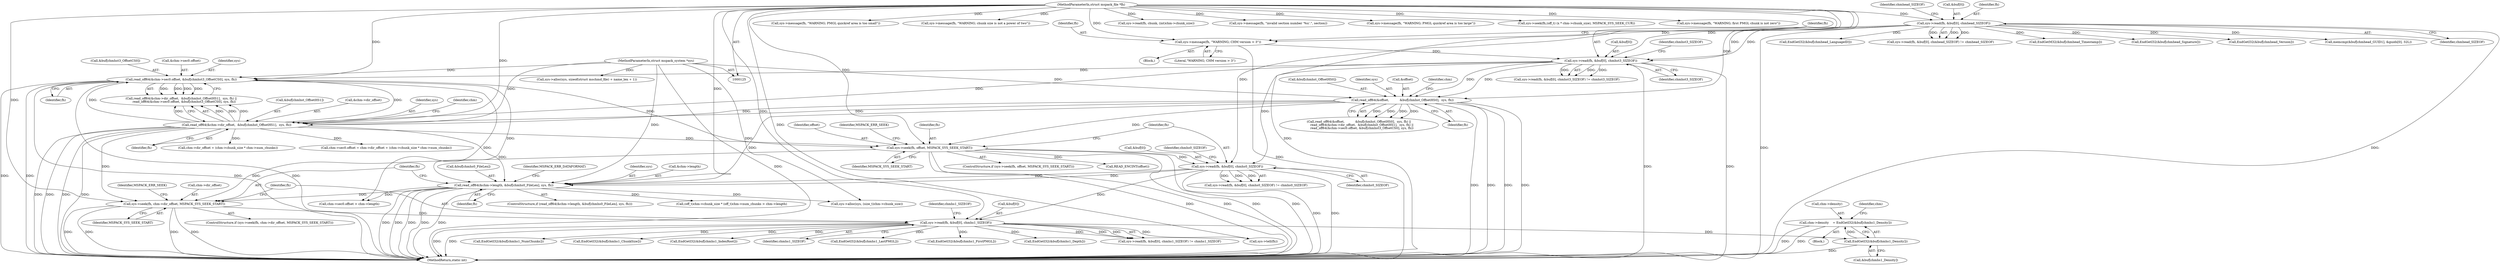 digraph "0_libmspack_2f084136cfe0d05e5bf5703f3e83c6d955234b4d@pointer" {
"1000434" [label="(Call,chm->density    = EndGetI32(&buf[chmhs1_Density]))"];
"1000438" [label="(Call,EndGetI32(&buf[chmhs1_Density]))"];
"1000408" [label="(Call,sys->read(fh, &buf[0], chmhs1_SIZEOF))"];
"1000397" [label="(Call,sys->seek(fh, chm->dir_offset, MSPACK_SYS_SEEK_START))"];
"1000382" [label="(Call,read_off64(&chm->length, &buf[chmhs0_FileLen], sys, fh))"];
"1000370" [label="(Call,sys->read(fh, &buf[0], chmhs0_SIZEOF))"];
"1000361" [label="(Call,sys->seek(fh, offset, MSPACK_SYS_SEEK_START))"];
"1000344" [label="(Call,read_off64(&chm->sec0.offset, &buf[chmhst3_OffsetCS0], sys, fh))"];
"1000310" [label="(Call,sys->read(fh, &buf[0], chmhst3_SIZEOF))"];
"1000305" [label="(Call,sys->message(fh, \"WARNING; CHM version > 3\"))"];
"1000233" [label="(Call,sys->read(fh, &buf[0], chmhead_SIZEOF))"];
"1000127" [label="(MethodParameterIn,struct mspack_file *fh)"];
"1000333" [label="(Call,read_off64(&chm->dir_offset,  &buf[chmhst_OffsetHS1],  sys, fh))"];
"1000323" [label="(Call,read_off64(&offset,           &buf[chmhst_OffsetHS0],  sys, fh))"];
"1000126" [label="(MethodParameterIn,struct mspack_system *sys)"];
"1000483" [label="(Call,EndGetI32(&buf[chmhs1_LastPMGL]))"];
"1000397" [label="(Call,sys->seek(fh, chm->dir_offset, MSPACK_SYS_SEEK_START))"];
"1000415" [label="(Identifier,chmhs1_SIZEOF)"];
"1000790" [label="(Call,READ_ENCINT(offset))"];
"1000364" [label="(Identifier,MSPACK_SYS_SEEK_START)"];
"1000408" [label="(Call,sys->read(fh, &buf[0], chmhs1_SIZEOF))"];
"1000376" [label="(Identifier,chmhs0_SIZEOF)"];
"1000348" [label="(Identifier,chm)"];
"1000474" [label="(Call,EndGetI32(&buf[chmhs1_FirstPMGL]))"];
"1000326" [label="(Call,&buf[chmhst_OffsetHS0])"];
"1000307" [label="(Literal,\"WARNING; CHM version > 3\")"];
"1000316" [label="(Identifier,chmhst3_SIZEOF)"];
"1000356" [label="(Identifier,fh)"];
"1000726" [label="(Call,sys->message(fh, \"WARNING; PMGL quickref area is too small\"))"];
"1000410" [label="(Call,&buf[0])"];
"1000370" [label="(Call,sys->read(fh, &buf[0], chmhs0_SIZEOF))"];
"1000361" [label="(Call,sys->seek(fh, offset, MSPACK_SYS_SEEK_START))"];
"1000363" [label="(Identifier,offset)"];
"1000344" [label="(Call,read_off64(&chm->sec0.offset, &buf[chmhst3_OffsetCS0], sys, fh))"];
"1000586" [label="(Call,sys->message(fh, \"WARNING; chunk size is not a power of two\"))"];
"1000330" [label="(Identifier,sys)"];
"1000392" [label="(Identifier,fh)"];
"1000435" [label="(Call,chm->density)"];
"1000371" [label="(Identifier,fh)"];
"1000405" [label="(Identifier,MSPACK_ERR_SEEK)"];
"1000447" [label="(Call,EndGetI32(&buf[chmhs1_Depth]))"];
"1000338" [label="(Call,&buf[chmhst_OffsetHS1])"];
"1000322" [label="(Call,read_off64(&offset,           &buf[chmhst_OffsetHS0],  sys, fh) ||\n      read_off64(&chm->dir_offset,  &buf[chmhst_OffsetHS1],  sys, fh) ||\n      read_off64(&chm->sec0.offset, &buf[chmhst3_OffsetCS0], sys, fh))"];
"1000690" [label="(Call,sys->read(fh, chunk, (int)chm->chunk_size))"];
"1000323" [label="(Call,read_off64(&offset,           &buf[chmhst_OffsetHS0],  sys, fh))"];
"1000355" [label="(Identifier,sys)"];
"1000501" [label="(Call,chm->dir_offset + (chm->chunk_size * chm->num_chunks))"];
"1000331" [label="(Identifier,fh)"];
"1000414" [label="(Identifier,chmhs1_SIZEOF)"];
"1000465" [label="(Call,EndGetI32(&buf[chmhs1_NumChunks]))"];
"1000293" [label="(Call,EndGetI32(&buf[chmhead_LanguageID]))"];
"1000429" [label="(Call,EndGetI32(&buf[chmhs1_ChunkSize]))"];
"1000310" [label="(Call,sys->read(fh, &buf[0], chmhst3_SIZEOF))"];
"1000836" [label="(Call,sys->message(fh, \"invalid section number '%u'.\", section))"];
"1000383" [label="(Call,&chm->length)"];
"1000333" [label="(Call,read_off64(&chm->dir_offset,  &buf[chmhst_OffsetHS1],  sys, fh))"];
"1000360" [label="(ControlStructure,if (sys->seek(fh, offset, MSPACK_SYS_SEEK_START)))"];
"1000847" [label="(Call,sys->alloc(sys, sizeof(struct mschmd_file) + name_len + 1))"];
"1000387" [label="(Call,&buf[chmhs0_FileLen])"];
"1000317" [label="(Identifier,chmhst3_SIZEOF)"];
"1000306" [label="(Identifier,fh)"];
"1000367" [label="(Identifier,MSPACK_ERR_SEEK)"];
"1000399" [label="(Call,chm->dir_offset)"];
"1000382" [label="(Call,read_off64(&chm->length, &buf[chmhs0_FileLen], sys, fh))"];
"1000671" [label="(Call,sys->alloc(sys, (size_t)chm->chunk_size))"];
"1000127" [label="(MethodParameterIn,struct mspack_file *fh)"];
"1000409" [label="(Identifier,fh)"];
"1000351" [label="(Call,&buf[chmhst3_OffsetCS0])"];
"1000235" [label="(Call,&buf[0])"];
"1000456" [label="(Call,EndGetI32(&buf[chmhs1_IndexRoot]))"];
"1000407" [label="(Call,sys->read(fh, &buf[0], chmhs1_SIZEOF) != chmhs1_SIZEOF)"];
"1000513" [label="(Call,chm->sec0.offset > chm->length)"];
"1000234" [label="(Identifier,fh)"];
"1000395" [label="(Identifier,MSPACK_ERR_DATAFORMAT)"];
"1000334" [label="(Call,&chm->dir_offset)"];
"1000345" [label="(Call,&chm->sec0.offset)"];
"1000495" [label="(Call,chm->sec0.offset = chm->dir_offset + (chm->chunk_size * chm->num_chunks))"];
"1000381" [label="(ControlStructure,if (read_off64(&chm->length, &buf[chmhs0_FileLen], sys, fh)))"];
"1000232" [label="(Call,sys->read(fh, &buf[0], chmhead_SIZEOF) != chmhead_SIZEOF)"];
"1000343" [label="(Identifier,fh)"];
"1000744" [label="(Call,sys->message(fh, \"WARNING; PMGL quickref area is too large\"))"];
"1000126" [label="(MethodParameterIn,struct mspack_system *sys)"];
"1000284" [label="(Call,EndGetM32(&buf[chmhead_Timestamp]))"];
"1000324" [label="(Call,&offset)"];
"1000246" [label="(Call,EndGetI32(&buf[chmhead_Signature]))"];
"1000233" [label="(Call,sys->read(fh, &buf[0], chmhead_SIZEOF))"];
"1000439" [label="(Call,&buf[chmhs1_Density])"];
"1000342" [label="(Identifier,sys)"];
"1000311" [label="(Identifier,fh)"];
"1000312" [label="(Call,&buf[0])"];
"1000445" [label="(Identifier,chm)"];
"1001081" [label="(MethodReturn,static int)"];
"1000369" [label="(Call,sys->read(fh, &buf[0], chmhs0_SIZEOF) != chmhs0_SIZEOF)"];
"1000130" [label="(Block,)"];
"1000240" [label="(Identifier,chmhead_SIZEOF)"];
"1000555" [label="(Call,(off_t)chm->chunk_size * (off_t)chm->num_chunks > chm->length)"];
"1000305" [label="(Call,sys->message(fh, \"WARNING; CHM version > 3\"))"];
"1000304" [label="(Block,)"];
"1000434" [label="(Call,chm->density    = EndGetI32(&buf[chmhs1_Density]))"];
"1000275" [label="(Call,EndGetI32(&buf[chmhead_Version]))"];
"1000257" [label="(Call,memcmp(&buf[chmhead_GUID1], &guids[0], 32L))"];
"1000372" [label="(Call,&buf[0])"];
"1000402" [label="(Identifier,MSPACK_SYS_SEEK_START)"];
"1000643" [label="(Call,sys->seek(fh,(off_t) (x * chm->chunk_size), MSPACK_SYS_SEEK_CUR))"];
"1000596" [label="(Call,sys->message(fh, \"WARNING; first PMGL chunk is not zero\"))"];
"1000398" [label="(Identifier,fh)"];
"1000336" [label="(Identifier,chm)"];
"1000438" [label="(Call,EndGetI32(&buf[chmhs1_Density]))"];
"1000309" [label="(Call,sys->read(fh, &buf[0], chmhst3_SIZEOF) != chmhst3_SIZEOF)"];
"1000423" [label="(Call,sys->tell(fh))"];
"1000391" [label="(Identifier,sys)"];
"1000239" [label="(Identifier,chmhead_SIZEOF)"];
"1000377" [label="(Identifier,chmhs0_SIZEOF)"];
"1000362" [label="(Identifier,fh)"];
"1000332" [label="(Call,read_off64(&chm->dir_offset,  &buf[chmhst_OffsetHS1],  sys, fh) ||\n      read_off64(&chm->sec0.offset, &buf[chmhst3_OffsetCS0], sys, fh))"];
"1000396" [label="(ControlStructure,if (sys->seek(fh, chm->dir_offset, MSPACK_SYS_SEEK_START)))"];
"1000434" -> "1000130"  [label="AST: "];
"1000434" -> "1000438"  [label="CFG: "];
"1000435" -> "1000434"  [label="AST: "];
"1000438" -> "1000434"  [label="AST: "];
"1000445" -> "1000434"  [label="CFG: "];
"1000434" -> "1001081"  [label="DDG: "];
"1000434" -> "1001081"  [label="DDG: "];
"1000438" -> "1000434"  [label="DDG: "];
"1000438" -> "1000439"  [label="CFG: "];
"1000439" -> "1000438"  [label="AST: "];
"1000438" -> "1001081"  [label="DDG: "];
"1000408" -> "1000438"  [label="DDG: "];
"1000408" -> "1000407"  [label="AST: "];
"1000408" -> "1000414"  [label="CFG: "];
"1000409" -> "1000408"  [label="AST: "];
"1000410" -> "1000408"  [label="AST: "];
"1000414" -> "1000408"  [label="AST: "];
"1000415" -> "1000408"  [label="CFG: "];
"1000408" -> "1001081"  [label="DDG: "];
"1000408" -> "1001081"  [label="DDG: "];
"1000408" -> "1000407"  [label="DDG: "];
"1000408" -> "1000407"  [label="DDG: "];
"1000408" -> "1000407"  [label="DDG: "];
"1000397" -> "1000408"  [label="DDG: "];
"1000127" -> "1000408"  [label="DDG: "];
"1000370" -> "1000408"  [label="DDG: "];
"1000408" -> "1000423"  [label="DDG: "];
"1000408" -> "1000429"  [label="DDG: "];
"1000408" -> "1000447"  [label="DDG: "];
"1000408" -> "1000456"  [label="DDG: "];
"1000408" -> "1000465"  [label="DDG: "];
"1000408" -> "1000474"  [label="DDG: "];
"1000408" -> "1000483"  [label="DDG: "];
"1000397" -> "1000396"  [label="AST: "];
"1000397" -> "1000402"  [label="CFG: "];
"1000398" -> "1000397"  [label="AST: "];
"1000399" -> "1000397"  [label="AST: "];
"1000402" -> "1000397"  [label="AST: "];
"1000405" -> "1000397"  [label="CFG: "];
"1000409" -> "1000397"  [label="CFG: "];
"1000397" -> "1001081"  [label="DDG: "];
"1000397" -> "1001081"  [label="DDG: "];
"1000397" -> "1001081"  [label="DDG: "];
"1000397" -> "1001081"  [label="DDG: "];
"1000382" -> "1000397"  [label="DDG: "];
"1000127" -> "1000397"  [label="DDG: "];
"1000333" -> "1000397"  [label="DDG: "];
"1000361" -> "1000397"  [label="DDG: "];
"1000382" -> "1000381"  [label="AST: "];
"1000382" -> "1000392"  [label="CFG: "];
"1000383" -> "1000382"  [label="AST: "];
"1000387" -> "1000382"  [label="AST: "];
"1000391" -> "1000382"  [label="AST: "];
"1000392" -> "1000382"  [label="AST: "];
"1000395" -> "1000382"  [label="CFG: "];
"1000398" -> "1000382"  [label="CFG: "];
"1000382" -> "1001081"  [label="DDG: "];
"1000382" -> "1001081"  [label="DDG: "];
"1000382" -> "1001081"  [label="DDG: "];
"1000382" -> "1001081"  [label="DDG: "];
"1000382" -> "1001081"  [label="DDG: "];
"1000370" -> "1000382"  [label="DDG: "];
"1000370" -> "1000382"  [label="DDG: "];
"1000344" -> "1000382"  [label="DDG: "];
"1000333" -> "1000382"  [label="DDG: "];
"1000323" -> "1000382"  [label="DDG: "];
"1000126" -> "1000382"  [label="DDG: "];
"1000127" -> "1000382"  [label="DDG: "];
"1000382" -> "1000513"  [label="DDG: "];
"1000382" -> "1000555"  [label="DDG: "];
"1000382" -> "1000671"  [label="DDG: "];
"1000370" -> "1000369"  [label="AST: "];
"1000370" -> "1000376"  [label="CFG: "];
"1000371" -> "1000370"  [label="AST: "];
"1000372" -> "1000370"  [label="AST: "];
"1000376" -> "1000370"  [label="AST: "];
"1000377" -> "1000370"  [label="CFG: "];
"1000370" -> "1001081"  [label="DDG: "];
"1000370" -> "1001081"  [label="DDG: "];
"1000370" -> "1000369"  [label="DDG: "];
"1000370" -> "1000369"  [label="DDG: "];
"1000370" -> "1000369"  [label="DDG: "];
"1000361" -> "1000370"  [label="DDG: "];
"1000127" -> "1000370"  [label="DDG: "];
"1000310" -> "1000370"  [label="DDG: "];
"1000361" -> "1000360"  [label="AST: "];
"1000361" -> "1000364"  [label="CFG: "];
"1000362" -> "1000361"  [label="AST: "];
"1000363" -> "1000361"  [label="AST: "];
"1000364" -> "1000361"  [label="AST: "];
"1000367" -> "1000361"  [label="CFG: "];
"1000371" -> "1000361"  [label="CFG: "];
"1000361" -> "1001081"  [label="DDG: "];
"1000361" -> "1001081"  [label="DDG: "];
"1000361" -> "1001081"  [label="DDG: "];
"1000361" -> "1001081"  [label="DDG: "];
"1000344" -> "1000361"  [label="DDG: "];
"1000323" -> "1000361"  [label="DDG: "];
"1000333" -> "1000361"  [label="DDG: "];
"1000127" -> "1000361"  [label="DDG: "];
"1000361" -> "1000790"  [label="DDG: "];
"1000344" -> "1000332"  [label="AST: "];
"1000344" -> "1000356"  [label="CFG: "];
"1000345" -> "1000344"  [label="AST: "];
"1000351" -> "1000344"  [label="AST: "];
"1000355" -> "1000344"  [label="AST: "];
"1000356" -> "1000344"  [label="AST: "];
"1000332" -> "1000344"  [label="CFG: "];
"1000344" -> "1001081"  [label="DDG: "];
"1000344" -> "1001081"  [label="DDG: "];
"1000344" -> "1001081"  [label="DDG: "];
"1000344" -> "1001081"  [label="DDG: "];
"1000344" -> "1000332"  [label="DDG: "];
"1000344" -> "1000332"  [label="DDG: "];
"1000344" -> "1000332"  [label="DDG: "];
"1000344" -> "1000332"  [label="DDG: "];
"1000310" -> "1000344"  [label="DDG: "];
"1000333" -> "1000344"  [label="DDG: "];
"1000333" -> "1000344"  [label="DDG: "];
"1000126" -> "1000344"  [label="DDG: "];
"1000127" -> "1000344"  [label="DDG: "];
"1000344" -> "1000513"  [label="DDG: "];
"1000310" -> "1000309"  [label="AST: "];
"1000310" -> "1000316"  [label="CFG: "];
"1000311" -> "1000310"  [label="AST: "];
"1000312" -> "1000310"  [label="AST: "];
"1000316" -> "1000310"  [label="AST: "];
"1000317" -> "1000310"  [label="CFG: "];
"1000310" -> "1001081"  [label="DDG: "];
"1000310" -> "1001081"  [label="DDG: "];
"1000310" -> "1000309"  [label="DDG: "];
"1000310" -> "1000309"  [label="DDG: "];
"1000310" -> "1000309"  [label="DDG: "];
"1000305" -> "1000310"  [label="DDG: "];
"1000233" -> "1000310"  [label="DDG: "];
"1000233" -> "1000310"  [label="DDG: "];
"1000127" -> "1000310"  [label="DDG: "];
"1000310" -> "1000323"  [label="DDG: "];
"1000310" -> "1000323"  [label="DDG: "];
"1000310" -> "1000333"  [label="DDG: "];
"1000305" -> "1000304"  [label="AST: "];
"1000305" -> "1000307"  [label="CFG: "];
"1000306" -> "1000305"  [label="AST: "];
"1000307" -> "1000305"  [label="AST: "];
"1000311" -> "1000305"  [label="CFG: "];
"1000305" -> "1001081"  [label="DDG: "];
"1000233" -> "1000305"  [label="DDG: "];
"1000127" -> "1000305"  [label="DDG: "];
"1000233" -> "1000232"  [label="AST: "];
"1000233" -> "1000239"  [label="CFG: "];
"1000234" -> "1000233"  [label="AST: "];
"1000235" -> "1000233"  [label="AST: "];
"1000239" -> "1000233"  [label="AST: "];
"1000240" -> "1000233"  [label="CFG: "];
"1000233" -> "1001081"  [label="DDG: "];
"1000233" -> "1001081"  [label="DDG: "];
"1000233" -> "1000232"  [label="DDG: "];
"1000233" -> "1000232"  [label="DDG: "];
"1000233" -> "1000232"  [label="DDG: "];
"1000127" -> "1000233"  [label="DDG: "];
"1000233" -> "1000246"  [label="DDG: "];
"1000233" -> "1000257"  [label="DDG: "];
"1000233" -> "1000275"  [label="DDG: "];
"1000233" -> "1000284"  [label="DDG: "];
"1000233" -> "1000293"  [label="DDG: "];
"1000127" -> "1000125"  [label="AST: "];
"1000127" -> "1001081"  [label="DDG: "];
"1000127" -> "1000323"  [label="DDG: "];
"1000127" -> "1000333"  [label="DDG: "];
"1000127" -> "1000423"  [label="DDG: "];
"1000127" -> "1000586"  [label="DDG: "];
"1000127" -> "1000596"  [label="DDG: "];
"1000127" -> "1000643"  [label="DDG: "];
"1000127" -> "1000690"  [label="DDG: "];
"1000127" -> "1000726"  [label="DDG: "];
"1000127" -> "1000744"  [label="DDG: "];
"1000127" -> "1000836"  [label="DDG: "];
"1000333" -> "1000332"  [label="AST: "];
"1000333" -> "1000343"  [label="CFG: "];
"1000334" -> "1000333"  [label="AST: "];
"1000338" -> "1000333"  [label="AST: "];
"1000342" -> "1000333"  [label="AST: "];
"1000343" -> "1000333"  [label="AST: "];
"1000348" -> "1000333"  [label="CFG: "];
"1000332" -> "1000333"  [label="CFG: "];
"1000333" -> "1001081"  [label="DDG: "];
"1000333" -> "1001081"  [label="DDG: "];
"1000333" -> "1001081"  [label="DDG: "];
"1000333" -> "1001081"  [label="DDG: "];
"1000333" -> "1000332"  [label="DDG: "];
"1000333" -> "1000332"  [label="DDG: "];
"1000333" -> "1000332"  [label="DDG: "];
"1000333" -> "1000332"  [label="DDG: "];
"1000323" -> "1000333"  [label="DDG: "];
"1000323" -> "1000333"  [label="DDG: "];
"1000126" -> "1000333"  [label="DDG: "];
"1000333" -> "1000495"  [label="DDG: "];
"1000333" -> "1000501"  [label="DDG: "];
"1000323" -> "1000322"  [label="AST: "];
"1000323" -> "1000331"  [label="CFG: "];
"1000324" -> "1000323"  [label="AST: "];
"1000326" -> "1000323"  [label="AST: "];
"1000330" -> "1000323"  [label="AST: "];
"1000331" -> "1000323"  [label="AST: "];
"1000336" -> "1000323"  [label="CFG: "];
"1000322" -> "1000323"  [label="CFG: "];
"1000323" -> "1001081"  [label="DDG: "];
"1000323" -> "1001081"  [label="DDG: "];
"1000323" -> "1001081"  [label="DDG: "];
"1000323" -> "1001081"  [label="DDG: "];
"1000323" -> "1000322"  [label="DDG: "];
"1000323" -> "1000322"  [label="DDG: "];
"1000323" -> "1000322"  [label="DDG: "];
"1000323" -> "1000322"  [label="DDG: "];
"1000126" -> "1000323"  [label="DDG: "];
"1000126" -> "1000125"  [label="AST: "];
"1000126" -> "1001081"  [label="DDG: "];
"1000126" -> "1000671"  [label="DDG: "];
"1000126" -> "1000847"  [label="DDG: "];
}
